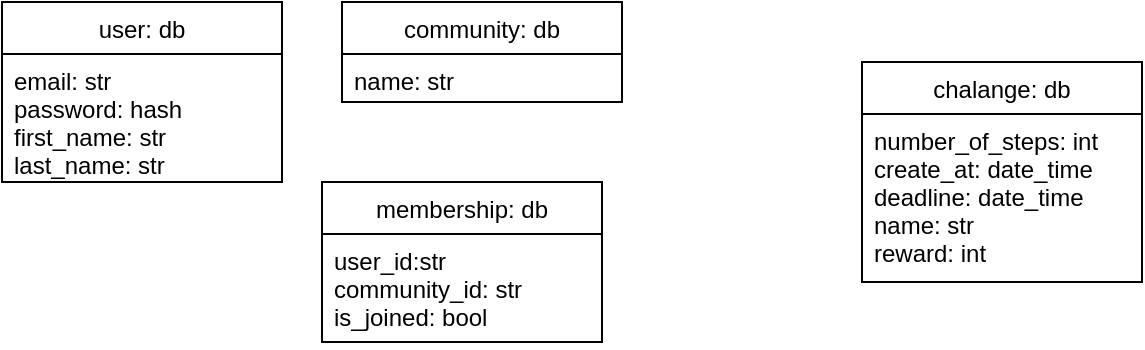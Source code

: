 <mxfile version="13.6.6" type="github">
  <diagram id="CE0fjsKFniwbX-WwhrP7" name="Page-1">
    <mxGraphModel dx="1422" dy="806" grid="1" gridSize="10" guides="1" tooltips="1" connect="1" arrows="1" fold="1" page="1" pageScale="1" pageWidth="1169" pageHeight="827" math="0" shadow="0">
      <root>
        <mxCell id="0" />
        <mxCell id="1" parent="0" />
        <mxCell id="0hAFBkoV9jaoluaaZlGL-1" value="user: db" style="swimlane;fontStyle=0;childLayout=stackLayout;horizontal=1;startSize=26;fillColor=none;horizontalStack=0;resizeParent=1;resizeParentMax=0;resizeLast=0;collapsible=1;marginBottom=0;" parent="1" vertex="1">
          <mxGeometry x="100" y="40" width="140" height="90" as="geometry" />
        </mxCell>
        <mxCell id="0hAFBkoV9jaoluaaZlGL-2" value="email: str&#xa;password: hash&#xa;first_name: str&#xa;last_name: str&#xa;" style="text;strokeColor=none;fillColor=none;align=left;verticalAlign=top;spacingLeft=4;spacingRight=4;overflow=hidden;rotatable=0;points=[[0,0.5],[1,0.5]];portConstraint=eastwest;" parent="0hAFBkoV9jaoluaaZlGL-1" vertex="1">
          <mxGeometry y="26" width="140" height="64" as="geometry" />
        </mxCell>
        <mxCell id="0hAFBkoV9jaoluaaZlGL-10" value="membership: db" style="swimlane;fontStyle=0;childLayout=stackLayout;horizontal=1;startSize=26;fillColor=none;horizontalStack=0;resizeParent=1;resizeParentMax=0;resizeLast=0;collapsible=1;marginBottom=0;" parent="1" vertex="1">
          <mxGeometry x="260" y="130" width="140" height="80" as="geometry" />
        </mxCell>
        <mxCell id="0hAFBkoV9jaoluaaZlGL-11" value="user_id:str&#xa;community_id: str&#xa;is_joined: bool" style="text;strokeColor=none;fillColor=none;align=left;verticalAlign=top;spacingLeft=4;spacingRight=4;overflow=hidden;rotatable=0;points=[[0,0.5],[1,0.5]];portConstraint=eastwest;" parent="0hAFBkoV9jaoluaaZlGL-10" vertex="1">
          <mxGeometry y="26" width="140" height="54" as="geometry" />
        </mxCell>
        <mxCell id="0hAFBkoV9jaoluaaZlGL-5" value="community: db" style="swimlane;fontStyle=0;childLayout=stackLayout;horizontal=1;startSize=26;fillColor=none;horizontalStack=0;resizeParent=1;resizeParentMax=0;resizeLast=0;collapsible=1;marginBottom=0;" parent="1" vertex="1">
          <mxGeometry x="270" y="40" width="140" height="50" as="geometry" />
        </mxCell>
        <mxCell id="0hAFBkoV9jaoluaaZlGL-6" value="name: str&#xa;" style="text;strokeColor=none;fillColor=none;align=left;verticalAlign=top;spacingLeft=4;spacingRight=4;overflow=hidden;rotatable=0;points=[[0,0.5],[1,0.5]];portConstraint=eastwest;" parent="0hAFBkoV9jaoluaaZlGL-5" vertex="1">
          <mxGeometry y="26" width="140" height="24" as="geometry" />
        </mxCell>
        <mxCell id="LGmJAGL05ej20YnwsvgD-1" value="chalange: db" style="swimlane;fontStyle=0;childLayout=stackLayout;horizontal=1;startSize=26;fillColor=none;horizontalStack=0;resizeParent=1;resizeParentMax=0;resizeLast=0;collapsible=1;marginBottom=0;" vertex="1" parent="1">
          <mxGeometry x="530" y="70" width="140" height="110" as="geometry" />
        </mxCell>
        <mxCell id="LGmJAGL05ej20YnwsvgD-2" value="number_of_steps: int&#xa;create_at: date_time&#xa;deadline: date_time&#xa;name: str&#xa;reward: int" style="text;strokeColor=none;fillColor=none;align=left;verticalAlign=top;spacingLeft=4;spacingRight=4;overflow=hidden;rotatable=0;points=[[0,0.5],[1,0.5]];portConstraint=eastwest;" vertex="1" parent="LGmJAGL05ej20YnwsvgD-1">
          <mxGeometry y="26" width="140" height="84" as="geometry" />
        </mxCell>
      </root>
    </mxGraphModel>
  </diagram>
</mxfile>

